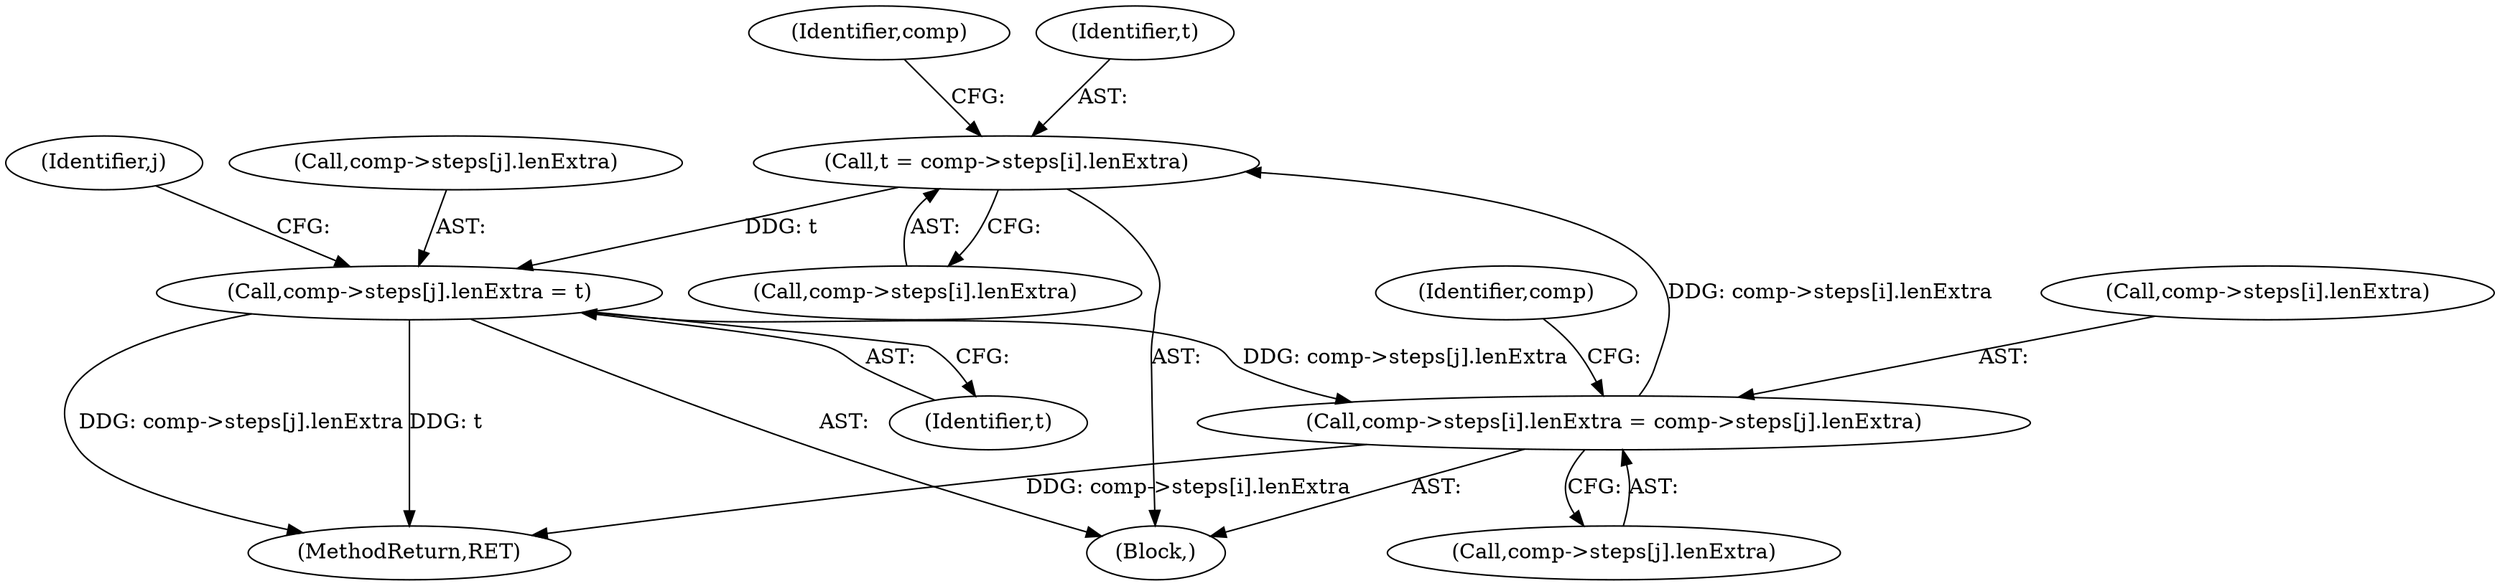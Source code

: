 digraph "0_Chrome_96dbafe288dbe2f0cc45fa3c39daf6d0c37acbab_26@array" {
"1000357" [label="(Call,t = comp->steps[i].lenExtra)"];
"1000366" [label="(Call,comp->steps[i].lenExtra = comp->steps[j].lenExtra)"];
"1000381" [label="(Call,comp->steps[j].lenExtra = t)"];
"1000357" [label="(Call,t = comp->steps[i].lenExtra)"];
"1000370" [label="(Identifier,comp)"];
"1000357" [label="(Call,t = comp->steps[i].lenExtra)"];
"1000389" [label="(Identifier,t)"];
"1000391" [label="(Identifier,j)"];
"1000385" [label="(Identifier,comp)"];
"1000381" [label="(Call,comp->steps[j].lenExtra = t)"];
"1000121" [label="(Block,)"];
"1000366" [label="(Call,comp->steps[i].lenExtra = comp->steps[j].lenExtra)"];
"1000374" [label="(Call,comp->steps[j].lenExtra)"];
"1000478" [label="(MethodReturn,RET)"];
"1000359" [label="(Call,comp->steps[i].lenExtra)"];
"1000382" [label="(Call,comp->steps[j].lenExtra)"];
"1000358" [label="(Identifier,t)"];
"1000367" [label="(Call,comp->steps[i].lenExtra)"];
"1000357" -> "1000121"  [label="AST: "];
"1000357" -> "1000359"  [label="CFG: "];
"1000358" -> "1000357"  [label="AST: "];
"1000359" -> "1000357"  [label="AST: "];
"1000370" -> "1000357"  [label="CFG: "];
"1000366" -> "1000357"  [label="DDG: comp->steps[i].lenExtra"];
"1000357" -> "1000381"  [label="DDG: t"];
"1000366" -> "1000121"  [label="AST: "];
"1000366" -> "1000374"  [label="CFG: "];
"1000367" -> "1000366"  [label="AST: "];
"1000374" -> "1000366"  [label="AST: "];
"1000385" -> "1000366"  [label="CFG: "];
"1000366" -> "1000478"  [label="DDG: comp->steps[i].lenExtra"];
"1000381" -> "1000366"  [label="DDG: comp->steps[j].lenExtra"];
"1000381" -> "1000121"  [label="AST: "];
"1000381" -> "1000389"  [label="CFG: "];
"1000382" -> "1000381"  [label="AST: "];
"1000389" -> "1000381"  [label="AST: "];
"1000391" -> "1000381"  [label="CFG: "];
"1000381" -> "1000478"  [label="DDG: t"];
"1000381" -> "1000478"  [label="DDG: comp->steps[j].lenExtra"];
}
